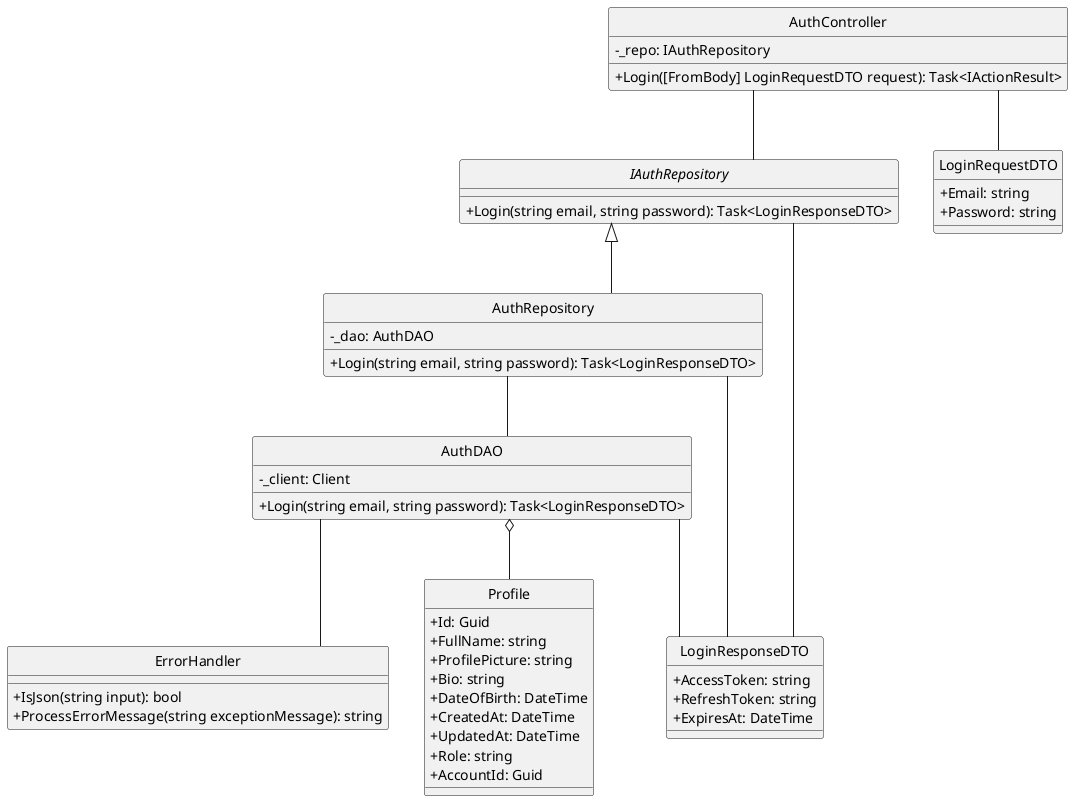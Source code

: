 @startuml 
hide circle
skinparam classAttributeIconSize 0
skinparam linetype ortho

class AuthController {
    - _repo: IAuthRepository
    + Login([FromBody] LoginRequestDTO request): Task<IActionResult> 
}

class ErrorHandler {
    + IsJson(string input): bool
    + ProcessErrorMessage(string exceptionMessage): string
} 

interface IAuthRepository {
    + Login(string email, string password): Task<LoginResponseDTO>
}

class AuthRepository {
    - _dao: AuthDAO
    + Login(string email, string password): Task<LoginResponseDTO>
}

class AuthDAO {
    - _client: Client
    + Login(string email, string password): Task<LoginResponseDTO>
}

class LoginRequestDTO{
    + Email: string
    + Password: string 
}

class LoginResponseDTO{
    + AccessToken: string
    + RefreshToken: string
    + ExpiresAt: DateTime
}

class Profile {
    + Id: Guid
    + FullName: string
    + ProfilePicture: string
    + Bio: string
    + DateOfBirth: DateTime
    + CreatedAt: DateTime
    + UpdatedAt: DateTime
    + Role: string
    + AccountId: Guid
}



AuthController -- LoginRequestDTO
AuthController -- IAuthRepository

IAuthRepository -- LoginResponseDTO
IAuthRepository <|-- AuthRepository
AuthRepository -- LoginResponseDTO
AuthRepository -- AuthDAO

AuthDAO -- ErrorHandler
AuthDAO -- LoginResponseDTO

AuthDAO o-- Profile
@enduml